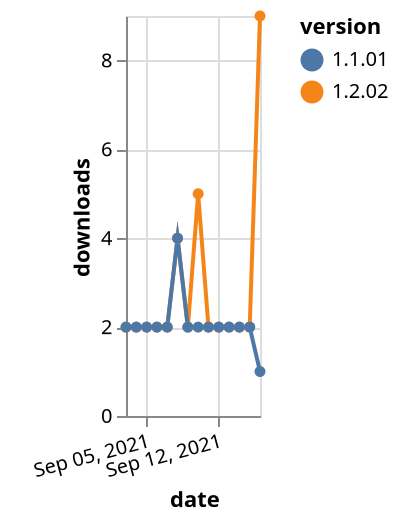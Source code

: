 {"$schema": "https://vega.github.io/schema/vega-lite/v5.json", "description": "A simple bar chart with embedded data.", "data": {"values": [{"date": "2021-09-03", "total": 3532, "delta": 2, "version": "1.2.02"}, {"date": "2021-09-04", "total": 3534, "delta": 2, "version": "1.2.02"}, {"date": "2021-09-05", "total": 3536, "delta": 2, "version": "1.2.02"}, {"date": "2021-09-06", "total": 3538, "delta": 2, "version": "1.2.02"}, {"date": "2021-09-07", "total": 3540, "delta": 2, "version": "1.2.02"}, {"date": "2021-09-08", "total": 3544, "delta": 4, "version": "1.2.02"}, {"date": "2021-09-09", "total": 3546, "delta": 2, "version": "1.2.02"}, {"date": "2021-09-10", "total": 3551, "delta": 5, "version": "1.2.02"}, {"date": "2021-09-11", "total": 3553, "delta": 2, "version": "1.2.02"}, {"date": "2021-09-12", "total": 3555, "delta": 2, "version": "1.2.02"}, {"date": "2021-09-13", "total": 3557, "delta": 2, "version": "1.2.02"}, {"date": "2021-09-14", "total": 3559, "delta": 2, "version": "1.2.02"}, {"date": "2021-09-15", "total": 3561, "delta": 2, "version": "1.2.02"}, {"date": "2021-09-16", "total": 3570, "delta": 9, "version": "1.2.02"}, {"date": "2021-09-03", "total": 2674, "delta": 2, "version": "1.1.01"}, {"date": "2021-09-04", "total": 2676, "delta": 2, "version": "1.1.01"}, {"date": "2021-09-05", "total": 2678, "delta": 2, "version": "1.1.01"}, {"date": "2021-09-06", "total": 2680, "delta": 2, "version": "1.1.01"}, {"date": "2021-09-07", "total": 2682, "delta": 2, "version": "1.1.01"}, {"date": "2021-09-08", "total": 2686, "delta": 4, "version": "1.1.01"}, {"date": "2021-09-09", "total": 2688, "delta": 2, "version": "1.1.01"}, {"date": "2021-09-10", "total": 2690, "delta": 2, "version": "1.1.01"}, {"date": "2021-09-11", "total": 2692, "delta": 2, "version": "1.1.01"}, {"date": "2021-09-12", "total": 2694, "delta": 2, "version": "1.1.01"}, {"date": "2021-09-13", "total": 2696, "delta": 2, "version": "1.1.01"}, {"date": "2021-09-14", "total": 2698, "delta": 2, "version": "1.1.01"}, {"date": "2021-09-15", "total": 2700, "delta": 2, "version": "1.1.01"}, {"date": "2021-09-16", "total": 2701, "delta": 1, "version": "1.1.01"}]}, "width": "container", "mark": {"type": "line", "point": {"filled": true}}, "encoding": {"x": {"field": "date", "type": "temporal", "timeUnit": "yearmonthdate", "title": "date", "axis": {"labelAngle": -15}}, "y": {"field": "delta", "type": "quantitative", "title": "downloads"}, "color": {"field": "version", "type": "nominal"}, "tooltip": {"field": "delta"}}}